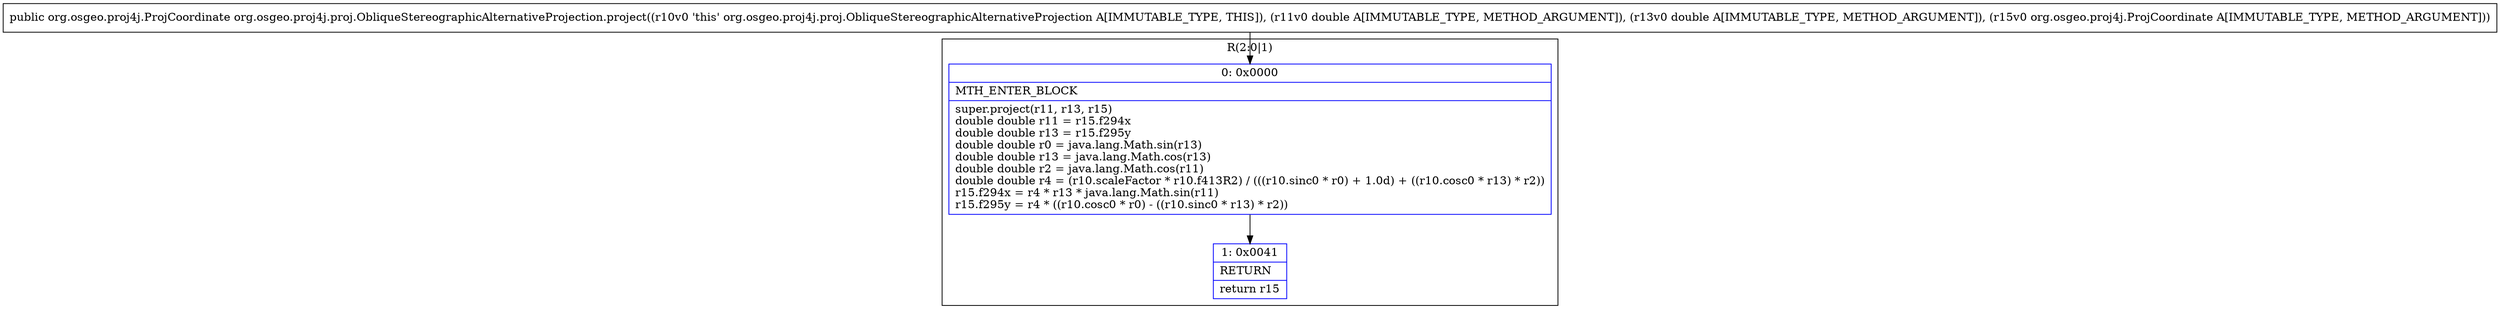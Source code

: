 digraph "CFG fororg.osgeo.proj4j.proj.ObliqueStereographicAlternativeProjection.project(DDLorg\/osgeo\/proj4j\/ProjCoordinate;)Lorg\/osgeo\/proj4j\/ProjCoordinate;" {
subgraph cluster_Region_487926662 {
label = "R(2:0|1)";
node [shape=record,color=blue];
Node_0 [shape=record,label="{0\:\ 0x0000|MTH_ENTER_BLOCK\l|super.project(r11, r13, r15)\ldouble double r11 = r15.f294x\ldouble double r13 = r15.f295y\ldouble double r0 = java.lang.Math.sin(r13)\ldouble double r13 = java.lang.Math.cos(r13)\ldouble double r2 = java.lang.Math.cos(r11)\ldouble double r4 = (r10.scaleFactor * r10.f413R2) \/ (((r10.sinc0 * r0) + 1.0d) + ((r10.cosc0 * r13) * r2))\lr15.f294x = r4 * r13 * java.lang.Math.sin(r11)\lr15.f295y = r4 * ((r10.cosc0 * r0) \- ((r10.sinc0 * r13) * r2))\l}"];
Node_1 [shape=record,label="{1\:\ 0x0041|RETURN\l|return r15\l}"];
}
MethodNode[shape=record,label="{public org.osgeo.proj4j.ProjCoordinate org.osgeo.proj4j.proj.ObliqueStereographicAlternativeProjection.project((r10v0 'this' org.osgeo.proj4j.proj.ObliqueStereographicAlternativeProjection A[IMMUTABLE_TYPE, THIS]), (r11v0 double A[IMMUTABLE_TYPE, METHOD_ARGUMENT]), (r13v0 double A[IMMUTABLE_TYPE, METHOD_ARGUMENT]), (r15v0 org.osgeo.proj4j.ProjCoordinate A[IMMUTABLE_TYPE, METHOD_ARGUMENT])) }"];
MethodNode -> Node_0;
Node_0 -> Node_1;
}

